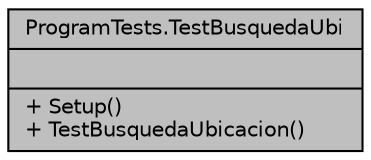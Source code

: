digraph "ProgramTests.TestBusquedaUbi"
{
 // INTERACTIVE_SVG=YES
 // LATEX_PDF_SIZE
  edge [fontname="Helvetica",fontsize="10",labelfontname="Helvetica",labelfontsize="10"];
  node [fontname="Helvetica",fontsize="10",shape=record];
  Node1 [label="{ProgramTests.TestBusquedaUbi\n||+ Setup()\l+ TestBusquedaUbicacion()\l}",height=0.2,width=0.4,color="black", fillcolor="grey75", style="filled", fontcolor="black",tooltip="Esta clase prueba el handler de PublicarOferta. Concretamente cuando se toma la ruta de oferta única."];
}
